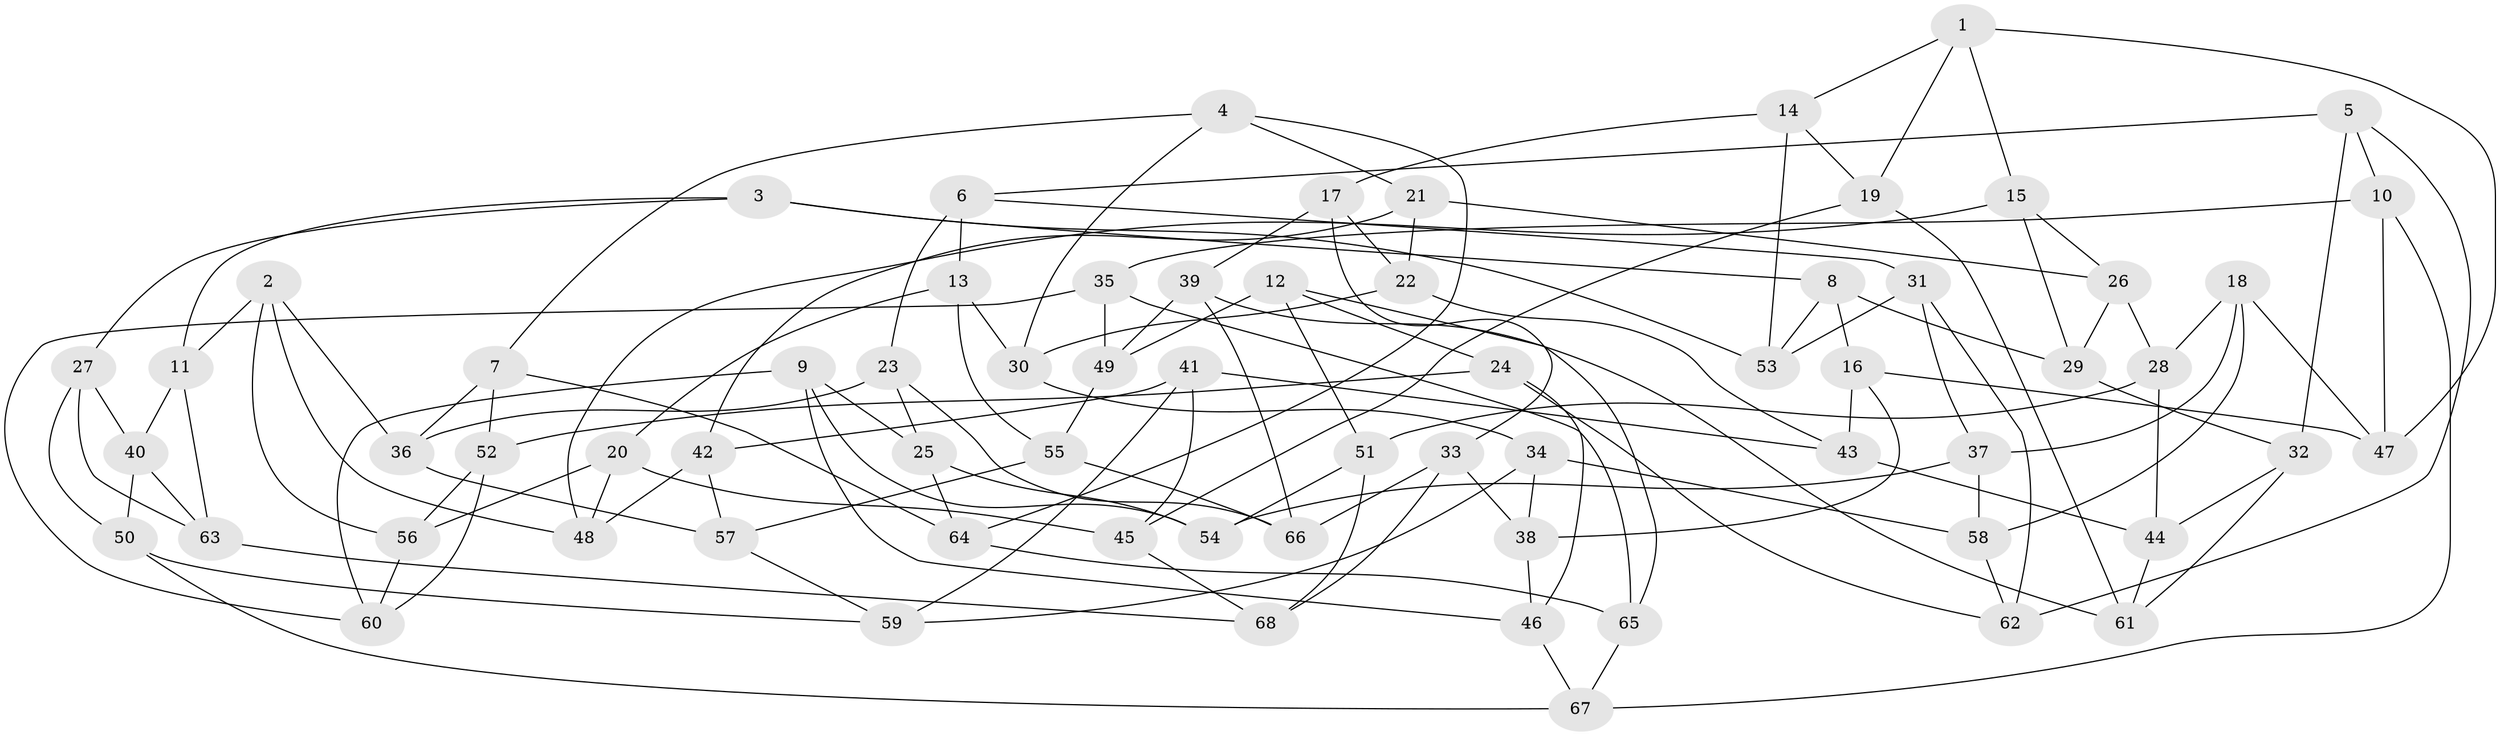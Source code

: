 // Generated by graph-tools (version 1.1) at 2025/50/03/09/25 03:50:45]
// undirected, 68 vertices, 136 edges
graph export_dot {
graph [start="1"]
  node [color=gray90,style=filled];
  1;
  2;
  3;
  4;
  5;
  6;
  7;
  8;
  9;
  10;
  11;
  12;
  13;
  14;
  15;
  16;
  17;
  18;
  19;
  20;
  21;
  22;
  23;
  24;
  25;
  26;
  27;
  28;
  29;
  30;
  31;
  32;
  33;
  34;
  35;
  36;
  37;
  38;
  39;
  40;
  41;
  42;
  43;
  44;
  45;
  46;
  47;
  48;
  49;
  50;
  51;
  52;
  53;
  54;
  55;
  56;
  57;
  58;
  59;
  60;
  61;
  62;
  63;
  64;
  65;
  66;
  67;
  68;
  1 -- 47;
  1 -- 15;
  1 -- 19;
  1 -- 14;
  2 -- 48;
  2 -- 56;
  2 -- 11;
  2 -- 36;
  3 -- 8;
  3 -- 11;
  3 -- 53;
  3 -- 27;
  4 -- 21;
  4 -- 7;
  4 -- 64;
  4 -- 30;
  5 -- 62;
  5 -- 10;
  5 -- 32;
  5 -- 6;
  6 -- 31;
  6 -- 23;
  6 -- 13;
  7 -- 52;
  7 -- 36;
  7 -- 64;
  8 -- 53;
  8 -- 29;
  8 -- 16;
  9 -- 46;
  9 -- 25;
  9 -- 60;
  9 -- 54;
  10 -- 35;
  10 -- 67;
  10 -- 47;
  11 -- 40;
  11 -- 63;
  12 -- 24;
  12 -- 49;
  12 -- 65;
  12 -- 51;
  13 -- 20;
  13 -- 55;
  13 -- 30;
  14 -- 17;
  14 -- 53;
  14 -- 19;
  15 -- 26;
  15 -- 29;
  15 -- 48;
  16 -- 38;
  16 -- 47;
  16 -- 43;
  17 -- 22;
  17 -- 39;
  17 -- 33;
  18 -- 28;
  18 -- 37;
  18 -- 58;
  18 -- 47;
  19 -- 61;
  19 -- 45;
  20 -- 45;
  20 -- 56;
  20 -- 48;
  21 -- 42;
  21 -- 22;
  21 -- 26;
  22 -- 30;
  22 -- 43;
  23 -- 36;
  23 -- 25;
  23 -- 66;
  24 -- 52;
  24 -- 46;
  24 -- 62;
  25 -- 64;
  25 -- 54;
  26 -- 28;
  26 -- 29;
  27 -- 63;
  27 -- 40;
  27 -- 50;
  28 -- 51;
  28 -- 44;
  29 -- 32;
  30 -- 34;
  31 -- 53;
  31 -- 62;
  31 -- 37;
  32 -- 44;
  32 -- 61;
  33 -- 38;
  33 -- 68;
  33 -- 66;
  34 -- 59;
  34 -- 38;
  34 -- 58;
  35 -- 65;
  35 -- 49;
  35 -- 60;
  36 -- 57;
  37 -- 58;
  37 -- 54;
  38 -- 46;
  39 -- 61;
  39 -- 66;
  39 -- 49;
  40 -- 50;
  40 -- 63;
  41 -- 45;
  41 -- 42;
  41 -- 43;
  41 -- 59;
  42 -- 48;
  42 -- 57;
  43 -- 44;
  44 -- 61;
  45 -- 68;
  46 -- 67;
  49 -- 55;
  50 -- 67;
  50 -- 59;
  51 -- 54;
  51 -- 68;
  52 -- 60;
  52 -- 56;
  55 -- 57;
  55 -- 66;
  56 -- 60;
  57 -- 59;
  58 -- 62;
  63 -- 68;
  64 -- 65;
  65 -- 67;
}
